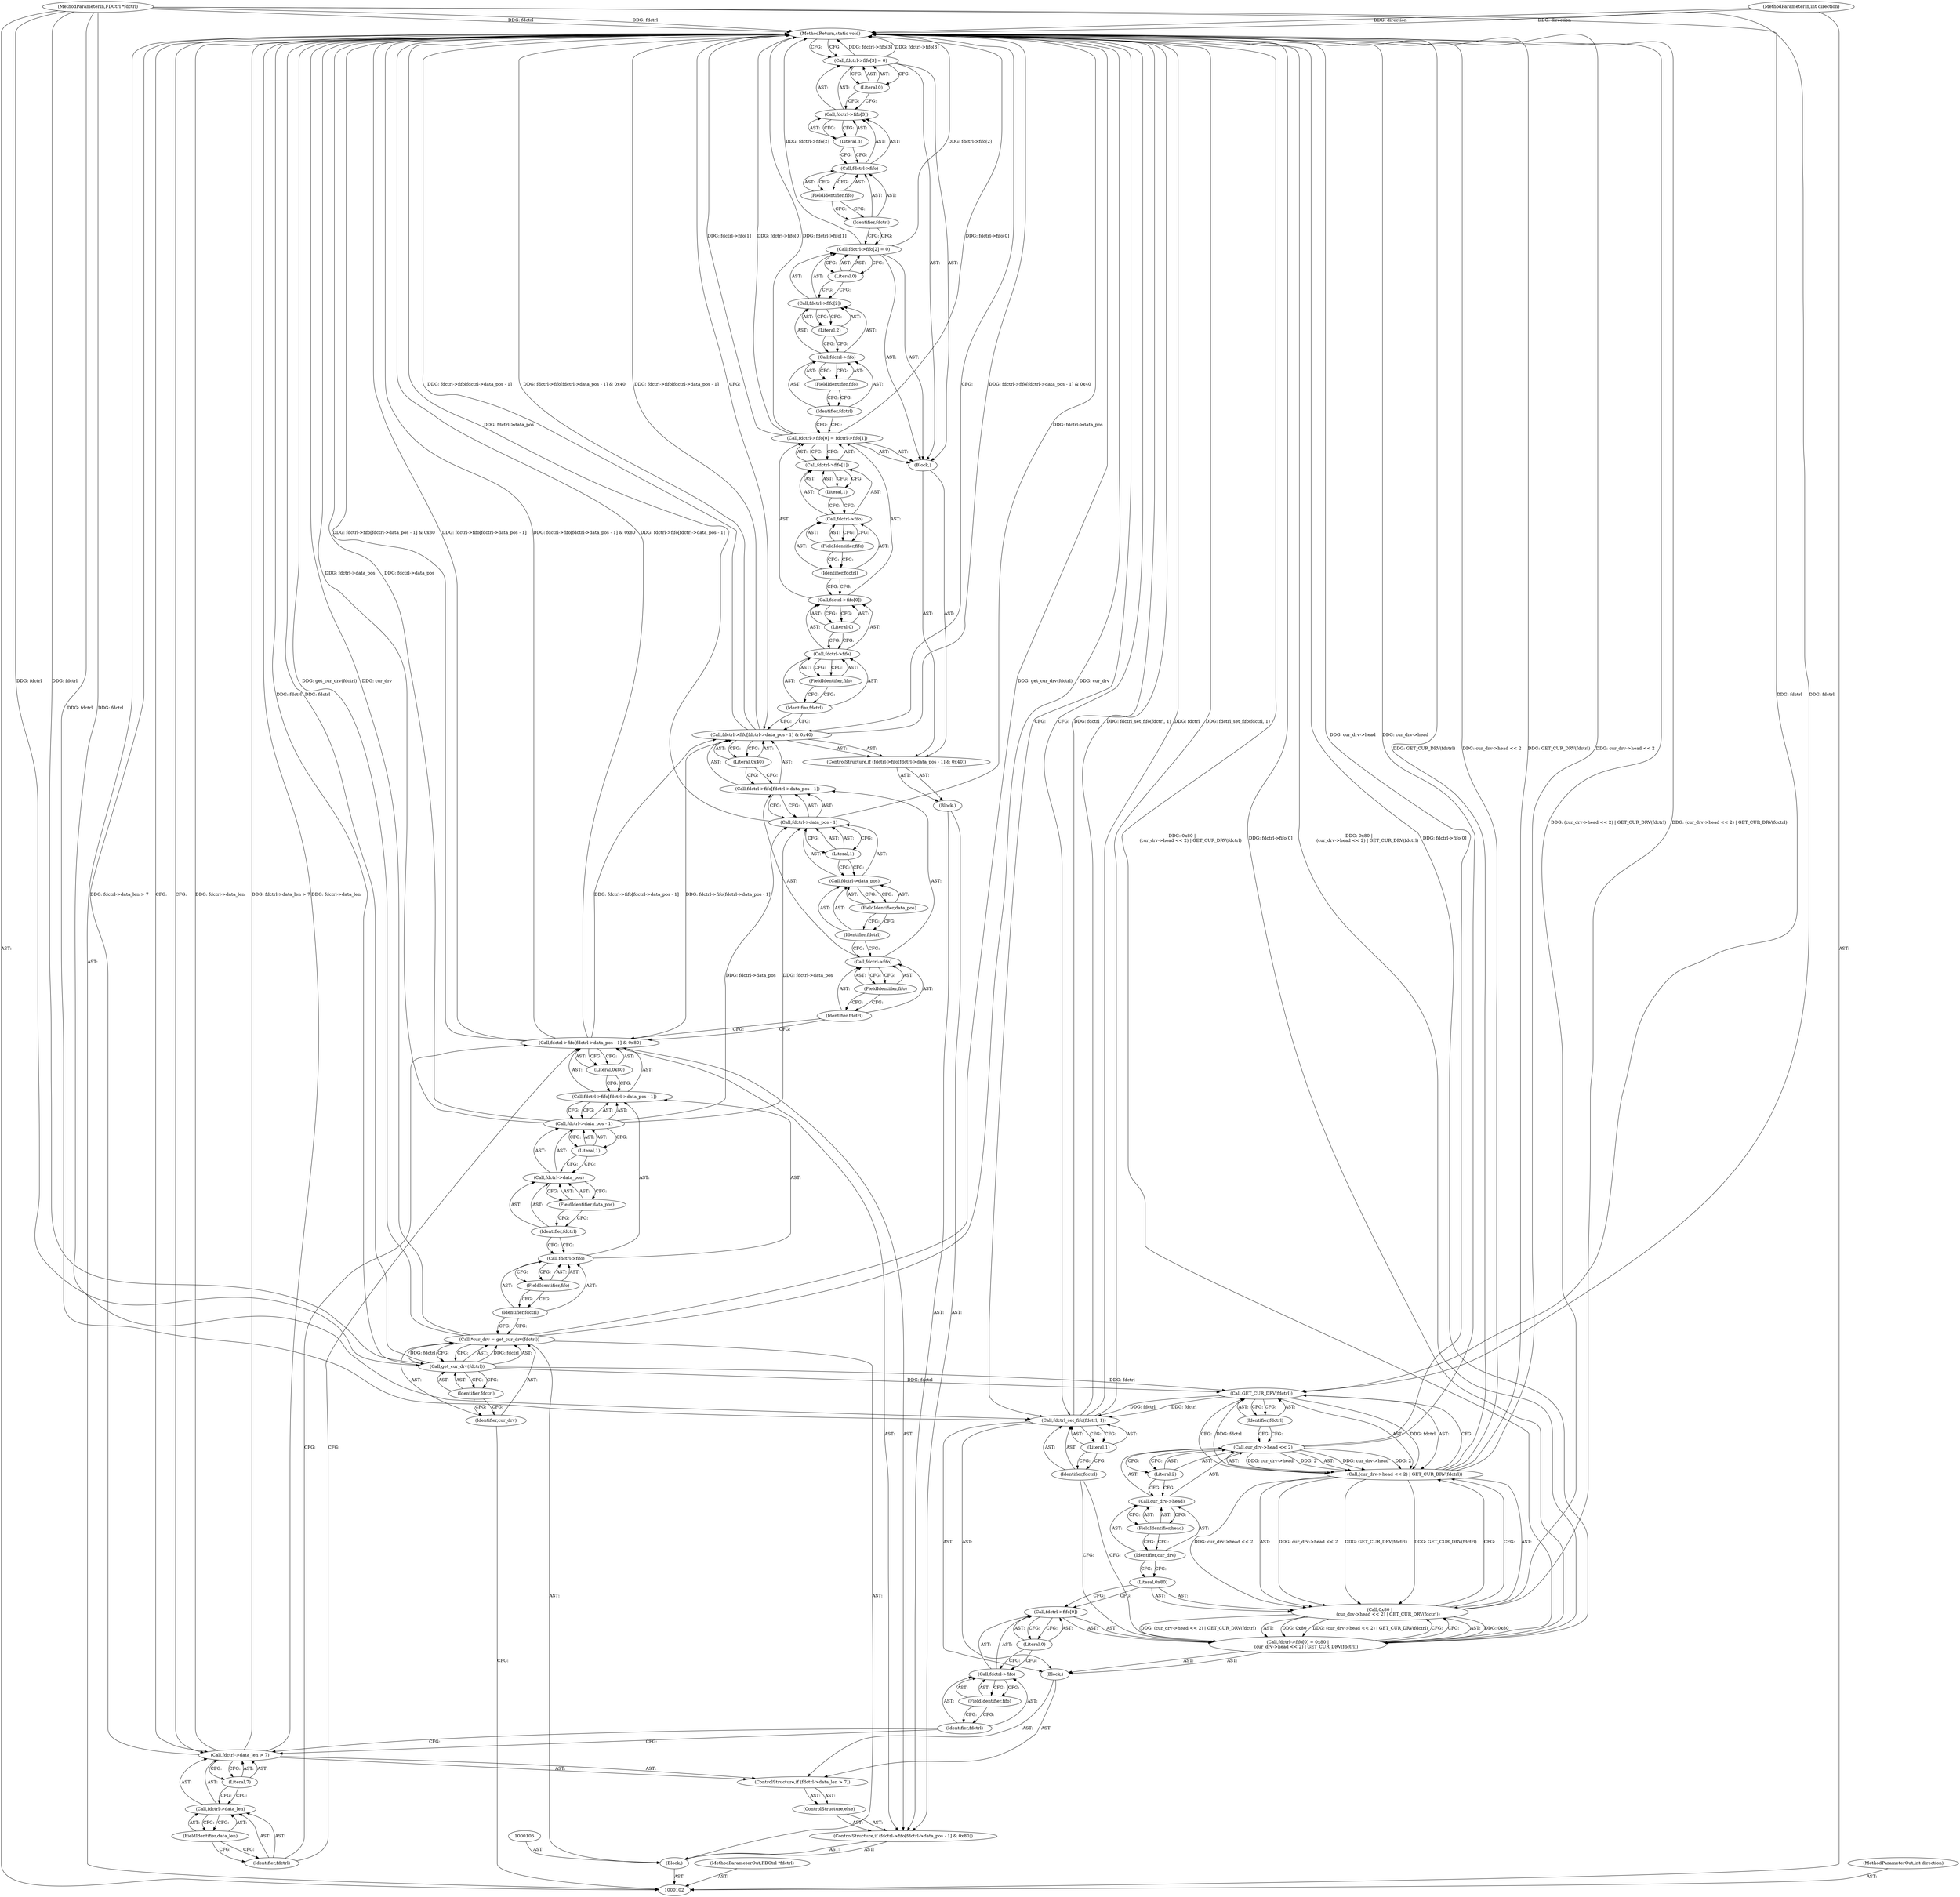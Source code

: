 digraph "1_qemu_e907746266721f305d67bc0718795fedee2e824c" {
"1000189" [label="(MethodReturn,static void)"];
"1000103" [label="(MethodParameterIn,FDCtrl *fdctrl)"];
"1000249" [label="(MethodParameterOut,FDCtrl *fdctrl)"];
"1000104" [label="(MethodParameterIn,int direction)"];
"1000250" [label="(MethodParameterOut,int direction)"];
"1000155" [label="(Call,fdctrl->fifo[3] = 0)"];
"1000156" [label="(Call,fdctrl->fifo[3])"];
"1000157" [label="(Call,fdctrl->fifo)"];
"1000158" [label="(Identifier,fdctrl)"];
"1000159" [label="(FieldIdentifier,fifo)"];
"1000160" [label="(Literal,3)"];
"1000161" [label="(Literal,0)"];
"1000163" [label="(ControlStructure,if (fdctrl->data_len > 7))"];
"1000164" [label="(Call,fdctrl->data_len > 7)"];
"1000165" [label="(Call,fdctrl->data_len)"];
"1000166" [label="(Identifier,fdctrl)"];
"1000167" [label="(FieldIdentifier,data_len)"];
"1000168" [label="(Literal,7)"];
"1000169" [label="(Block,)"];
"1000162" [label="(ControlStructure,else)"];
"1000174" [label="(FieldIdentifier,fifo)"];
"1000175" [label="(Literal,0)"];
"1000176" [label="(Call,0x80 |\n            (cur_drv->head << 2) | GET_CUR_DRV(fdctrl))"];
"1000177" [label="(Literal,0x80)"];
"1000170" [label="(Call,fdctrl->fifo[0] = 0x80 |\n            (cur_drv->head << 2) | GET_CUR_DRV(fdctrl))"];
"1000171" [label="(Call,fdctrl->fifo[0])"];
"1000172" [label="(Call,fdctrl->fifo)"];
"1000173" [label="(Identifier,fdctrl)"];
"1000178" [label="(Call,(cur_drv->head << 2) | GET_CUR_DRV(fdctrl))"];
"1000179" [label="(Call,cur_drv->head << 2)"];
"1000180" [label="(Call,cur_drv->head)"];
"1000181" [label="(Identifier,cur_drv)"];
"1000182" [label="(FieldIdentifier,head)"];
"1000183" [label="(Literal,2)"];
"1000184" [label="(Call,GET_CUR_DRV(fdctrl))"];
"1000185" [label="(Identifier,fdctrl)"];
"1000187" [label="(Identifier,fdctrl)"];
"1000188" [label="(Literal,1)"];
"1000186" [label="(Call,fdctrl_set_fifo(fdctrl, 1))"];
"1000105" [label="(Block,)"];
"1000107" [label="(Call,*cur_drv = get_cur_drv(fdctrl))"];
"1000108" [label="(Identifier,cur_drv)"];
"1000109" [label="(Call,get_cur_drv(fdctrl))"];
"1000110" [label="(Identifier,fdctrl)"];
"1000116" [label="(FieldIdentifier,fifo)"];
"1000117" [label="(Call,fdctrl->data_pos - 1)"];
"1000118" [label="(Call,fdctrl->data_pos)"];
"1000119" [label="(Identifier,fdctrl)"];
"1000120" [label="(FieldIdentifier,data_pos)"];
"1000111" [label="(ControlStructure,if (fdctrl->fifo[fdctrl->data_pos - 1] & 0x80))"];
"1000121" [label="(Literal,1)"];
"1000122" [label="(Literal,0x80)"];
"1000123" [label="(Block,)"];
"1000112" [label="(Call,fdctrl->fifo[fdctrl->data_pos - 1] & 0x80)"];
"1000113" [label="(Call,fdctrl->fifo[fdctrl->data_pos - 1])"];
"1000114" [label="(Call,fdctrl->fifo)"];
"1000115" [label="(Identifier,fdctrl)"];
"1000125" [label="(Call,fdctrl->fifo[fdctrl->data_pos - 1] & 0x40)"];
"1000126" [label="(Call,fdctrl->fifo[fdctrl->data_pos - 1])"];
"1000127" [label="(Call,fdctrl->fifo)"];
"1000128" [label="(Identifier,fdctrl)"];
"1000129" [label="(FieldIdentifier,fifo)"];
"1000130" [label="(Call,fdctrl->data_pos - 1)"];
"1000131" [label="(Call,fdctrl->data_pos)"];
"1000132" [label="(Identifier,fdctrl)"];
"1000133" [label="(FieldIdentifier,data_pos)"];
"1000134" [label="(Literal,1)"];
"1000135" [label="(Literal,0x40)"];
"1000136" [label="(Block,)"];
"1000124" [label="(ControlStructure,if (fdctrl->fifo[fdctrl->data_pos - 1] & 0x40))"];
"1000137" [label="(Call,fdctrl->fifo[0] = fdctrl->fifo[1])"];
"1000138" [label="(Call,fdctrl->fifo[0])"];
"1000139" [label="(Call,fdctrl->fifo)"];
"1000140" [label="(Identifier,fdctrl)"];
"1000141" [label="(FieldIdentifier,fifo)"];
"1000142" [label="(Literal,0)"];
"1000143" [label="(Call,fdctrl->fifo[1])"];
"1000144" [label="(Call,fdctrl->fifo)"];
"1000145" [label="(Identifier,fdctrl)"];
"1000146" [label="(FieldIdentifier,fifo)"];
"1000147" [label="(Literal,1)"];
"1000148" [label="(Call,fdctrl->fifo[2] = 0)"];
"1000149" [label="(Call,fdctrl->fifo[2])"];
"1000150" [label="(Call,fdctrl->fifo)"];
"1000151" [label="(Identifier,fdctrl)"];
"1000152" [label="(FieldIdentifier,fifo)"];
"1000153" [label="(Literal,2)"];
"1000154" [label="(Literal,0)"];
"1000189" -> "1000102"  [label="AST: "];
"1000189" -> "1000155"  [label="CFG: "];
"1000189" -> "1000125"  [label="CFG: "];
"1000189" -> "1000186"  [label="CFG: "];
"1000189" -> "1000164"  [label="CFG: "];
"1000186" -> "1000189"  [label="DDG: fdctrl"];
"1000186" -> "1000189"  [label="DDG: fdctrl_set_fifo(fdctrl, 1)"];
"1000125" -> "1000189"  [label="DDG: fdctrl->fifo[fdctrl->data_pos - 1] & 0x40"];
"1000125" -> "1000189"  [label="DDG: fdctrl->fifo[fdctrl->data_pos - 1]"];
"1000107" -> "1000189"  [label="DDG: cur_drv"];
"1000107" -> "1000189"  [label="DDG: get_cur_drv(fdctrl)"];
"1000178" -> "1000189"  [label="DDG: GET_CUR_DRV(fdctrl)"];
"1000178" -> "1000189"  [label="DDG: cur_drv->head << 2"];
"1000179" -> "1000189"  [label="DDG: cur_drv->head"];
"1000117" -> "1000189"  [label="DDG: fdctrl->data_pos"];
"1000112" -> "1000189"  [label="DDG: fdctrl->fifo[fdctrl->data_pos - 1] & 0x80"];
"1000112" -> "1000189"  [label="DDG: fdctrl->fifo[fdctrl->data_pos - 1]"];
"1000176" -> "1000189"  [label="DDG: (cur_drv->head << 2) | GET_CUR_DRV(fdctrl)"];
"1000164" -> "1000189"  [label="DDG: fdctrl->data_len > 7"];
"1000164" -> "1000189"  [label="DDG: fdctrl->data_len"];
"1000104" -> "1000189"  [label="DDG: direction"];
"1000103" -> "1000189"  [label="DDG: fdctrl"];
"1000148" -> "1000189"  [label="DDG: fdctrl->fifo[2]"];
"1000170" -> "1000189"  [label="DDG: 0x80 |\n            (cur_drv->head << 2) | GET_CUR_DRV(fdctrl)"];
"1000170" -> "1000189"  [label="DDG: fdctrl->fifo[0]"];
"1000109" -> "1000189"  [label="DDG: fdctrl"];
"1000137" -> "1000189"  [label="DDG: fdctrl->fifo[1]"];
"1000137" -> "1000189"  [label="DDG: fdctrl->fifo[0]"];
"1000155" -> "1000189"  [label="DDG: fdctrl->fifo[3]"];
"1000130" -> "1000189"  [label="DDG: fdctrl->data_pos"];
"1000103" -> "1000102"  [label="AST: "];
"1000103" -> "1000189"  [label="DDG: fdctrl"];
"1000103" -> "1000109"  [label="DDG: fdctrl"];
"1000103" -> "1000184"  [label="DDG: fdctrl"];
"1000103" -> "1000186"  [label="DDG: fdctrl"];
"1000249" -> "1000102"  [label="AST: "];
"1000104" -> "1000102"  [label="AST: "];
"1000104" -> "1000189"  [label="DDG: direction"];
"1000250" -> "1000102"  [label="AST: "];
"1000155" -> "1000136"  [label="AST: "];
"1000155" -> "1000161"  [label="CFG: "];
"1000156" -> "1000155"  [label="AST: "];
"1000161" -> "1000155"  [label="AST: "];
"1000189" -> "1000155"  [label="CFG: "];
"1000155" -> "1000189"  [label="DDG: fdctrl->fifo[3]"];
"1000156" -> "1000155"  [label="AST: "];
"1000156" -> "1000160"  [label="CFG: "];
"1000157" -> "1000156"  [label="AST: "];
"1000160" -> "1000156"  [label="AST: "];
"1000161" -> "1000156"  [label="CFG: "];
"1000157" -> "1000156"  [label="AST: "];
"1000157" -> "1000159"  [label="CFG: "];
"1000158" -> "1000157"  [label="AST: "];
"1000159" -> "1000157"  [label="AST: "];
"1000160" -> "1000157"  [label="CFG: "];
"1000158" -> "1000157"  [label="AST: "];
"1000158" -> "1000148"  [label="CFG: "];
"1000159" -> "1000158"  [label="CFG: "];
"1000159" -> "1000157"  [label="AST: "];
"1000159" -> "1000158"  [label="CFG: "];
"1000157" -> "1000159"  [label="CFG: "];
"1000160" -> "1000156"  [label="AST: "];
"1000160" -> "1000157"  [label="CFG: "];
"1000156" -> "1000160"  [label="CFG: "];
"1000161" -> "1000155"  [label="AST: "];
"1000161" -> "1000156"  [label="CFG: "];
"1000155" -> "1000161"  [label="CFG: "];
"1000163" -> "1000162"  [label="AST: "];
"1000164" -> "1000163"  [label="AST: "];
"1000169" -> "1000163"  [label="AST: "];
"1000164" -> "1000163"  [label="AST: "];
"1000164" -> "1000168"  [label="CFG: "];
"1000165" -> "1000164"  [label="AST: "];
"1000168" -> "1000164"  [label="AST: "];
"1000173" -> "1000164"  [label="CFG: "];
"1000189" -> "1000164"  [label="CFG: "];
"1000164" -> "1000189"  [label="DDG: fdctrl->data_len > 7"];
"1000164" -> "1000189"  [label="DDG: fdctrl->data_len"];
"1000165" -> "1000164"  [label="AST: "];
"1000165" -> "1000167"  [label="CFG: "];
"1000166" -> "1000165"  [label="AST: "];
"1000167" -> "1000165"  [label="AST: "];
"1000168" -> "1000165"  [label="CFG: "];
"1000166" -> "1000165"  [label="AST: "];
"1000166" -> "1000112"  [label="CFG: "];
"1000167" -> "1000166"  [label="CFG: "];
"1000167" -> "1000165"  [label="AST: "];
"1000167" -> "1000166"  [label="CFG: "];
"1000165" -> "1000167"  [label="CFG: "];
"1000168" -> "1000164"  [label="AST: "];
"1000168" -> "1000165"  [label="CFG: "];
"1000164" -> "1000168"  [label="CFG: "];
"1000169" -> "1000163"  [label="AST: "];
"1000170" -> "1000169"  [label="AST: "];
"1000186" -> "1000169"  [label="AST: "];
"1000162" -> "1000111"  [label="AST: "];
"1000163" -> "1000162"  [label="AST: "];
"1000174" -> "1000172"  [label="AST: "];
"1000174" -> "1000173"  [label="CFG: "];
"1000172" -> "1000174"  [label="CFG: "];
"1000175" -> "1000171"  [label="AST: "];
"1000175" -> "1000172"  [label="CFG: "];
"1000171" -> "1000175"  [label="CFG: "];
"1000176" -> "1000170"  [label="AST: "];
"1000176" -> "1000178"  [label="CFG: "];
"1000177" -> "1000176"  [label="AST: "];
"1000178" -> "1000176"  [label="AST: "];
"1000170" -> "1000176"  [label="CFG: "];
"1000176" -> "1000189"  [label="DDG: (cur_drv->head << 2) | GET_CUR_DRV(fdctrl)"];
"1000176" -> "1000170"  [label="DDG: 0x80"];
"1000176" -> "1000170"  [label="DDG: (cur_drv->head << 2) | GET_CUR_DRV(fdctrl)"];
"1000178" -> "1000176"  [label="DDG: cur_drv->head << 2"];
"1000178" -> "1000176"  [label="DDG: GET_CUR_DRV(fdctrl)"];
"1000177" -> "1000176"  [label="AST: "];
"1000177" -> "1000171"  [label="CFG: "];
"1000181" -> "1000177"  [label="CFG: "];
"1000170" -> "1000169"  [label="AST: "];
"1000170" -> "1000176"  [label="CFG: "];
"1000171" -> "1000170"  [label="AST: "];
"1000176" -> "1000170"  [label="AST: "];
"1000187" -> "1000170"  [label="CFG: "];
"1000170" -> "1000189"  [label="DDG: 0x80 |\n            (cur_drv->head << 2) | GET_CUR_DRV(fdctrl)"];
"1000170" -> "1000189"  [label="DDG: fdctrl->fifo[0]"];
"1000176" -> "1000170"  [label="DDG: 0x80"];
"1000176" -> "1000170"  [label="DDG: (cur_drv->head << 2) | GET_CUR_DRV(fdctrl)"];
"1000171" -> "1000170"  [label="AST: "];
"1000171" -> "1000175"  [label="CFG: "];
"1000172" -> "1000171"  [label="AST: "];
"1000175" -> "1000171"  [label="AST: "];
"1000177" -> "1000171"  [label="CFG: "];
"1000172" -> "1000171"  [label="AST: "];
"1000172" -> "1000174"  [label="CFG: "];
"1000173" -> "1000172"  [label="AST: "];
"1000174" -> "1000172"  [label="AST: "];
"1000175" -> "1000172"  [label="CFG: "];
"1000173" -> "1000172"  [label="AST: "];
"1000173" -> "1000164"  [label="CFG: "];
"1000174" -> "1000173"  [label="CFG: "];
"1000178" -> "1000176"  [label="AST: "];
"1000178" -> "1000184"  [label="CFG: "];
"1000179" -> "1000178"  [label="AST: "];
"1000184" -> "1000178"  [label="AST: "];
"1000176" -> "1000178"  [label="CFG: "];
"1000178" -> "1000189"  [label="DDG: GET_CUR_DRV(fdctrl)"];
"1000178" -> "1000189"  [label="DDG: cur_drv->head << 2"];
"1000178" -> "1000176"  [label="DDG: cur_drv->head << 2"];
"1000178" -> "1000176"  [label="DDG: GET_CUR_DRV(fdctrl)"];
"1000179" -> "1000178"  [label="DDG: cur_drv->head"];
"1000179" -> "1000178"  [label="DDG: 2"];
"1000184" -> "1000178"  [label="DDG: fdctrl"];
"1000179" -> "1000178"  [label="AST: "];
"1000179" -> "1000183"  [label="CFG: "];
"1000180" -> "1000179"  [label="AST: "];
"1000183" -> "1000179"  [label="AST: "];
"1000185" -> "1000179"  [label="CFG: "];
"1000179" -> "1000189"  [label="DDG: cur_drv->head"];
"1000179" -> "1000178"  [label="DDG: cur_drv->head"];
"1000179" -> "1000178"  [label="DDG: 2"];
"1000180" -> "1000179"  [label="AST: "];
"1000180" -> "1000182"  [label="CFG: "];
"1000181" -> "1000180"  [label="AST: "];
"1000182" -> "1000180"  [label="AST: "];
"1000183" -> "1000180"  [label="CFG: "];
"1000181" -> "1000180"  [label="AST: "];
"1000181" -> "1000177"  [label="CFG: "];
"1000182" -> "1000181"  [label="CFG: "];
"1000182" -> "1000180"  [label="AST: "];
"1000182" -> "1000181"  [label="CFG: "];
"1000180" -> "1000182"  [label="CFG: "];
"1000183" -> "1000179"  [label="AST: "];
"1000183" -> "1000180"  [label="CFG: "];
"1000179" -> "1000183"  [label="CFG: "];
"1000184" -> "1000178"  [label="AST: "];
"1000184" -> "1000185"  [label="CFG: "];
"1000185" -> "1000184"  [label="AST: "];
"1000178" -> "1000184"  [label="CFG: "];
"1000184" -> "1000178"  [label="DDG: fdctrl"];
"1000109" -> "1000184"  [label="DDG: fdctrl"];
"1000103" -> "1000184"  [label="DDG: fdctrl"];
"1000184" -> "1000186"  [label="DDG: fdctrl"];
"1000185" -> "1000184"  [label="AST: "];
"1000185" -> "1000179"  [label="CFG: "];
"1000184" -> "1000185"  [label="CFG: "];
"1000187" -> "1000186"  [label="AST: "];
"1000187" -> "1000170"  [label="CFG: "];
"1000188" -> "1000187"  [label="CFG: "];
"1000188" -> "1000186"  [label="AST: "];
"1000188" -> "1000187"  [label="CFG: "];
"1000186" -> "1000188"  [label="CFG: "];
"1000186" -> "1000169"  [label="AST: "];
"1000186" -> "1000188"  [label="CFG: "];
"1000187" -> "1000186"  [label="AST: "];
"1000188" -> "1000186"  [label="AST: "];
"1000189" -> "1000186"  [label="CFG: "];
"1000186" -> "1000189"  [label="DDG: fdctrl"];
"1000186" -> "1000189"  [label="DDG: fdctrl_set_fifo(fdctrl, 1)"];
"1000184" -> "1000186"  [label="DDG: fdctrl"];
"1000103" -> "1000186"  [label="DDG: fdctrl"];
"1000105" -> "1000102"  [label="AST: "];
"1000106" -> "1000105"  [label="AST: "];
"1000107" -> "1000105"  [label="AST: "];
"1000111" -> "1000105"  [label="AST: "];
"1000107" -> "1000105"  [label="AST: "];
"1000107" -> "1000109"  [label="CFG: "];
"1000108" -> "1000107"  [label="AST: "];
"1000109" -> "1000107"  [label="AST: "];
"1000115" -> "1000107"  [label="CFG: "];
"1000107" -> "1000189"  [label="DDG: cur_drv"];
"1000107" -> "1000189"  [label="DDG: get_cur_drv(fdctrl)"];
"1000109" -> "1000107"  [label="DDG: fdctrl"];
"1000108" -> "1000107"  [label="AST: "];
"1000108" -> "1000102"  [label="CFG: "];
"1000110" -> "1000108"  [label="CFG: "];
"1000109" -> "1000107"  [label="AST: "];
"1000109" -> "1000110"  [label="CFG: "];
"1000110" -> "1000109"  [label="AST: "];
"1000107" -> "1000109"  [label="CFG: "];
"1000109" -> "1000189"  [label="DDG: fdctrl"];
"1000109" -> "1000107"  [label="DDG: fdctrl"];
"1000103" -> "1000109"  [label="DDG: fdctrl"];
"1000109" -> "1000184"  [label="DDG: fdctrl"];
"1000110" -> "1000109"  [label="AST: "];
"1000110" -> "1000108"  [label="CFG: "];
"1000109" -> "1000110"  [label="CFG: "];
"1000116" -> "1000114"  [label="AST: "];
"1000116" -> "1000115"  [label="CFG: "];
"1000114" -> "1000116"  [label="CFG: "];
"1000117" -> "1000113"  [label="AST: "];
"1000117" -> "1000121"  [label="CFG: "];
"1000118" -> "1000117"  [label="AST: "];
"1000121" -> "1000117"  [label="AST: "];
"1000113" -> "1000117"  [label="CFG: "];
"1000117" -> "1000189"  [label="DDG: fdctrl->data_pos"];
"1000117" -> "1000130"  [label="DDG: fdctrl->data_pos"];
"1000118" -> "1000117"  [label="AST: "];
"1000118" -> "1000120"  [label="CFG: "];
"1000119" -> "1000118"  [label="AST: "];
"1000120" -> "1000118"  [label="AST: "];
"1000121" -> "1000118"  [label="CFG: "];
"1000119" -> "1000118"  [label="AST: "];
"1000119" -> "1000114"  [label="CFG: "];
"1000120" -> "1000119"  [label="CFG: "];
"1000120" -> "1000118"  [label="AST: "];
"1000120" -> "1000119"  [label="CFG: "];
"1000118" -> "1000120"  [label="CFG: "];
"1000111" -> "1000105"  [label="AST: "];
"1000112" -> "1000111"  [label="AST: "];
"1000123" -> "1000111"  [label="AST: "];
"1000162" -> "1000111"  [label="AST: "];
"1000121" -> "1000117"  [label="AST: "];
"1000121" -> "1000118"  [label="CFG: "];
"1000117" -> "1000121"  [label="CFG: "];
"1000122" -> "1000112"  [label="AST: "];
"1000122" -> "1000113"  [label="CFG: "];
"1000112" -> "1000122"  [label="CFG: "];
"1000123" -> "1000111"  [label="AST: "];
"1000124" -> "1000123"  [label="AST: "];
"1000112" -> "1000111"  [label="AST: "];
"1000112" -> "1000122"  [label="CFG: "];
"1000113" -> "1000112"  [label="AST: "];
"1000122" -> "1000112"  [label="AST: "];
"1000128" -> "1000112"  [label="CFG: "];
"1000166" -> "1000112"  [label="CFG: "];
"1000112" -> "1000189"  [label="DDG: fdctrl->fifo[fdctrl->data_pos - 1] & 0x80"];
"1000112" -> "1000189"  [label="DDG: fdctrl->fifo[fdctrl->data_pos - 1]"];
"1000112" -> "1000125"  [label="DDG: fdctrl->fifo[fdctrl->data_pos - 1]"];
"1000113" -> "1000112"  [label="AST: "];
"1000113" -> "1000117"  [label="CFG: "];
"1000114" -> "1000113"  [label="AST: "];
"1000117" -> "1000113"  [label="AST: "];
"1000122" -> "1000113"  [label="CFG: "];
"1000114" -> "1000113"  [label="AST: "];
"1000114" -> "1000116"  [label="CFG: "];
"1000115" -> "1000114"  [label="AST: "];
"1000116" -> "1000114"  [label="AST: "];
"1000119" -> "1000114"  [label="CFG: "];
"1000115" -> "1000114"  [label="AST: "];
"1000115" -> "1000107"  [label="CFG: "];
"1000116" -> "1000115"  [label="CFG: "];
"1000125" -> "1000124"  [label="AST: "];
"1000125" -> "1000135"  [label="CFG: "];
"1000126" -> "1000125"  [label="AST: "];
"1000135" -> "1000125"  [label="AST: "];
"1000140" -> "1000125"  [label="CFG: "];
"1000189" -> "1000125"  [label="CFG: "];
"1000125" -> "1000189"  [label="DDG: fdctrl->fifo[fdctrl->data_pos - 1] & 0x40"];
"1000125" -> "1000189"  [label="DDG: fdctrl->fifo[fdctrl->data_pos - 1]"];
"1000112" -> "1000125"  [label="DDG: fdctrl->fifo[fdctrl->data_pos - 1]"];
"1000126" -> "1000125"  [label="AST: "];
"1000126" -> "1000130"  [label="CFG: "];
"1000127" -> "1000126"  [label="AST: "];
"1000130" -> "1000126"  [label="AST: "];
"1000135" -> "1000126"  [label="CFG: "];
"1000127" -> "1000126"  [label="AST: "];
"1000127" -> "1000129"  [label="CFG: "];
"1000128" -> "1000127"  [label="AST: "];
"1000129" -> "1000127"  [label="AST: "];
"1000132" -> "1000127"  [label="CFG: "];
"1000128" -> "1000127"  [label="AST: "];
"1000128" -> "1000112"  [label="CFG: "];
"1000129" -> "1000128"  [label="CFG: "];
"1000129" -> "1000127"  [label="AST: "];
"1000129" -> "1000128"  [label="CFG: "];
"1000127" -> "1000129"  [label="CFG: "];
"1000130" -> "1000126"  [label="AST: "];
"1000130" -> "1000134"  [label="CFG: "];
"1000131" -> "1000130"  [label="AST: "];
"1000134" -> "1000130"  [label="AST: "];
"1000126" -> "1000130"  [label="CFG: "];
"1000130" -> "1000189"  [label="DDG: fdctrl->data_pos"];
"1000117" -> "1000130"  [label="DDG: fdctrl->data_pos"];
"1000131" -> "1000130"  [label="AST: "];
"1000131" -> "1000133"  [label="CFG: "];
"1000132" -> "1000131"  [label="AST: "];
"1000133" -> "1000131"  [label="AST: "];
"1000134" -> "1000131"  [label="CFG: "];
"1000132" -> "1000131"  [label="AST: "];
"1000132" -> "1000127"  [label="CFG: "];
"1000133" -> "1000132"  [label="CFG: "];
"1000133" -> "1000131"  [label="AST: "];
"1000133" -> "1000132"  [label="CFG: "];
"1000131" -> "1000133"  [label="CFG: "];
"1000134" -> "1000130"  [label="AST: "];
"1000134" -> "1000131"  [label="CFG: "];
"1000130" -> "1000134"  [label="CFG: "];
"1000135" -> "1000125"  [label="AST: "];
"1000135" -> "1000126"  [label="CFG: "];
"1000125" -> "1000135"  [label="CFG: "];
"1000136" -> "1000124"  [label="AST: "];
"1000137" -> "1000136"  [label="AST: "];
"1000148" -> "1000136"  [label="AST: "];
"1000155" -> "1000136"  [label="AST: "];
"1000124" -> "1000123"  [label="AST: "];
"1000125" -> "1000124"  [label="AST: "];
"1000136" -> "1000124"  [label="AST: "];
"1000137" -> "1000136"  [label="AST: "];
"1000137" -> "1000143"  [label="CFG: "];
"1000138" -> "1000137"  [label="AST: "];
"1000143" -> "1000137"  [label="AST: "];
"1000151" -> "1000137"  [label="CFG: "];
"1000137" -> "1000189"  [label="DDG: fdctrl->fifo[1]"];
"1000137" -> "1000189"  [label="DDG: fdctrl->fifo[0]"];
"1000138" -> "1000137"  [label="AST: "];
"1000138" -> "1000142"  [label="CFG: "];
"1000139" -> "1000138"  [label="AST: "];
"1000142" -> "1000138"  [label="AST: "];
"1000145" -> "1000138"  [label="CFG: "];
"1000139" -> "1000138"  [label="AST: "];
"1000139" -> "1000141"  [label="CFG: "];
"1000140" -> "1000139"  [label="AST: "];
"1000141" -> "1000139"  [label="AST: "];
"1000142" -> "1000139"  [label="CFG: "];
"1000140" -> "1000139"  [label="AST: "];
"1000140" -> "1000125"  [label="CFG: "];
"1000141" -> "1000140"  [label="CFG: "];
"1000141" -> "1000139"  [label="AST: "];
"1000141" -> "1000140"  [label="CFG: "];
"1000139" -> "1000141"  [label="CFG: "];
"1000142" -> "1000138"  [label="AST: "];
"1000142" -> "1000139"  [label="CFG: "];
"1000138" -> "1000142"  [label="CFG: "];
"1000143" -> "1000137"  [label="AST: "];
"1000143" -> "1000147"  [label="CFG: "];
"1000144" -> "1000143"  [label="AST: "];
"1000147" -> "1000143"  [label="AST: "];
"1000137" -> "1000143"  [label="CFG: "];
"1000144" -> "1000143"  [label="AST: "];
"1000144" -> "1000146"  [label="CFG: "];
"1000145" -> "1000144"  [label="AST: "];
"1000146" -> "1000144"  [label="AST: "];
"1000147" -> "1000144"  [label="CFG: "];
"1000145" -> "1000144"  [label="AST: "];
"1000145" -> "1000138"  [label="CFG: "];
"1000146" -> "1000145"  [label="CFG: "];
"1000146" -> "1000144"  [label="AST: "];
"1000146" -> "1000145"  [label="CFG: "];
"1000144" -> "1000146"  [label="CFG: "];
"1000147" -> "1000143"  [label="AST: "];
"1000147" -> "1000144"  [label="CFG: "];
"1000143" -> "1000147"  [label="CFG: "];
"1000148" -> "1000136"  [label="AST: "];
"1000148" -> "1000154"  [label="CFG: "];
"1000149" -> "1000148"  [label="AST: "];
"1000154" -> "1000148"  [label="AST: "];
"1000158" -> "1000148"  [label="CFG: "];
"1000148" -> "1000189"  [label="DDG: fdctrl->fifo[2]"];
"1000149" -> "1000148"  [label="AST: "];
"1000149" -> "1000153"  [label="CFG: "];
"1000150" -> "1000149"  [label="AST: "];
"1000153" -> "1000149"  [label="AST: "];
"1000154" -> "1000149"  [label="CFG: "];
"1000150" -> "1000149"  [label="AST: "];
"1000150" -> "1000152"  [label="CFG: "];
"1000151" -> "1000150"  [label="AST: "];
"1000152" -> "1000150"  [label="AST: "];
"1000153" -> "1000150"  [label="CFG: "];
"1000151" -> "1000150"  [label="AST: "];
"1000151" -> "1000137"  [label="CFG: "];
"1000152" -> "1000151"  [label="CFG: "];
"1000152" -> "1000150"  [label="AST: "];
"1000152" -> "1000151"  [label="CFG: "];
"1000150" -> "1000152"  [label="CFG: "];
"1000153" -> "1000149"  [label="AST: "];
"1000153" -> "1000150"  [label="CFG: "];
"1000149" -> "1000153"  [label="CFG: "];
"1000154" -> "1000148"  [label="AST: "];
"1000154" -> "1000149"  [label="CFG: "];
"1000148" -> "1000154"  [label="CFG: "];
}
